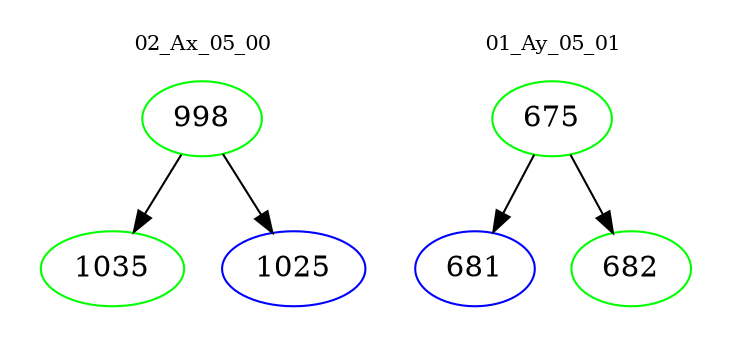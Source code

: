 digraph{
subgraph cluster_0 {
color = white
label = "02_Ax_05_00";
fontsize=10;
T0_998 [label="998", color="green"]
T0_998 -> T0_1035 [color="black"]
T0_1035 [label="1035", color="green"]
T0_998 -> T0_1025 [color="black"]
T0_1025 [label="1025", color="blue"]
}
subgraph cluster_1 {
color = white
label = "01_Ay_05_01";
fontsize=10;
T1_675 [label="675", color="green"]
T1_675 -> T1_681 [color="black"]
T1_681 [label="681", color="blue"]
T1_675 -> T1_682 [color="black"]
T1_682 [label="682", color="green"]
}
}
